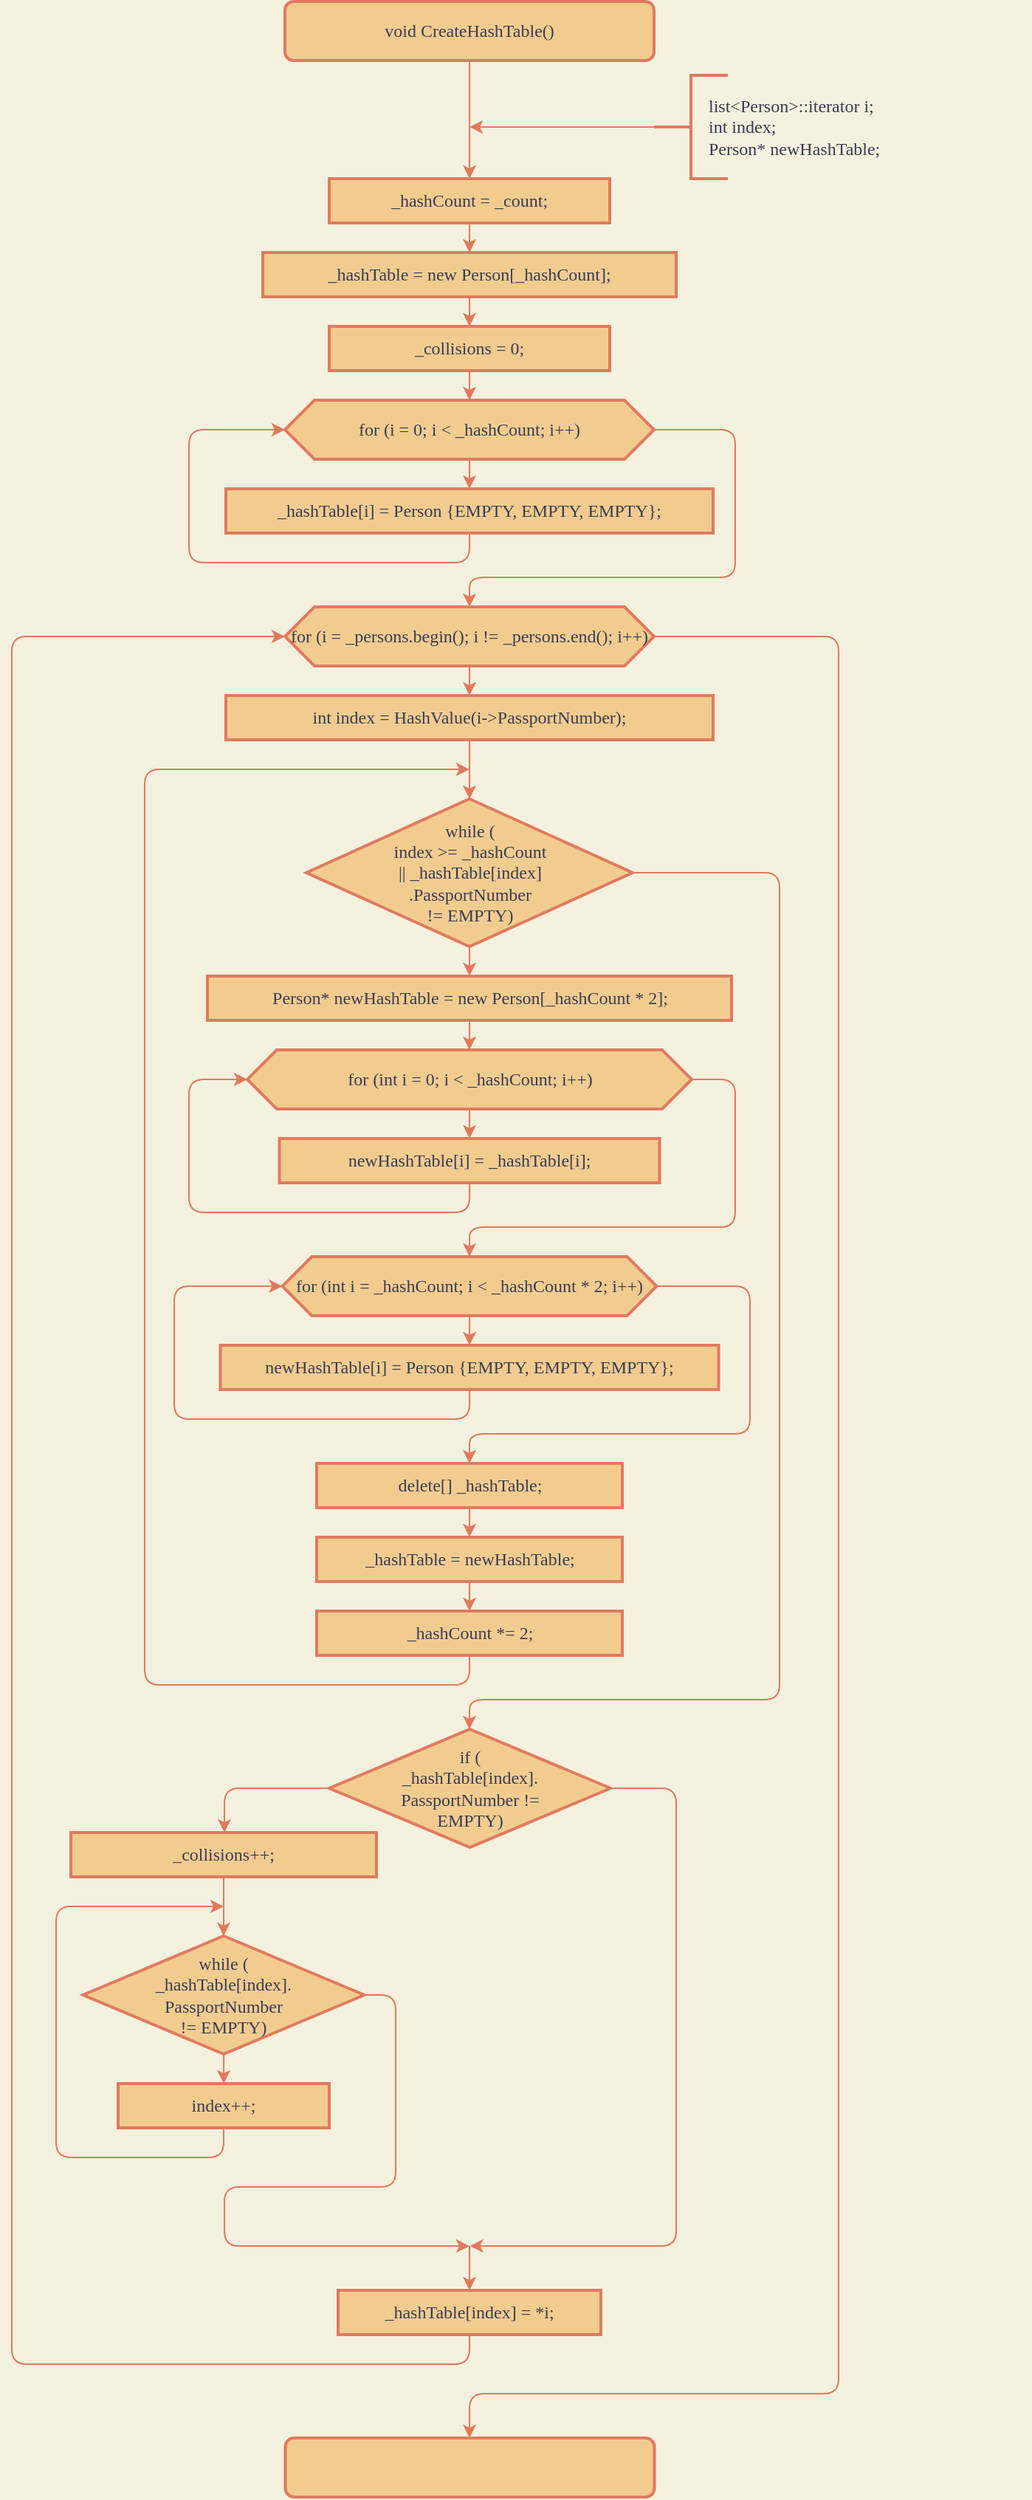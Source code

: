 <mxfile version="14.4.2" type="device"><diagram id="DpjZoPwZ9u_r0z3AvVlG" name="Страница 1"><mxGraphModel dx="677" dy="1565" grid="1" gridSize="10" guides="1" tooltips="1" connect="1" arrows="1" fold="1" page="1" pageScale="1" pageWidth="827" pageHeight="1169" background="#F4F1DE" math="0" shadow="0"><root><mxCell id="0"/><mxCell id="1" parent="0"/><mxCell id="w6xVIpaMPkhfUJQyYni4-6" style="edgeStyle=orthogonalEdgeStyle;curved=0;rounded=1;sketch=0;orthogonalLoop=1;jettySize=auto;html=1;strokeColor=#E07A5F;fillColor=#F2CC8F;fontColor=#393C56;entryX=0.5;entryY=0;entryDx=0;entryDy=0;" edge="1" parent="1" source="w6xVIpaMPkhfUJQyYni4-1" target="w6xVIpaMPkhfUJQyYni4-8"><mxGeometry relative="1" as="geometry"><mxPoint x="410" y="-1010" as="targetPoint"/></mxGeometry></mxCell><mxCell id="w6xVIpaMPkhfUJQyYni4-1" value="void CreateHashTable()" style="rounded=1;whiteSpace=wrap;html=1;labelBackgroundColor=none;sketch=0;strokeColor=#E07A5F;strokeWidth=2;fillColor=#F2CC8F;fontFamily=Cascadia mono;fontColor=#393C56;align=center;" vertex="1" parent="1"><mxGeometry x="285" y="-1130" width="250" height="40" as="geometry"/></mxCell><mxCell id="w6xVIpaMPkhfUJQyYni4-7" style="edgeStyle=orthogonalEdgeStyle;curved=0;rounded=1;sketch=0;orthogonalLoop=1;jettySize=auto;html=1;strokeColor=#E07A5F;fillColor=#F2CC8F;fontColor=#393C56;" edge="1" parent="1" source="w6xVIpaMPkhfUJQyYni4-3"><mxGeometry relative="1" as="geometry"><mxPoint x="410" y="-1045" as="targetPoint"/></mxGeometry></mxCell><mxCell id="w6xVIpaMPkhfUJQyYni4-3" value="" style="strokeWidth=2;html=1;shape=mxgraph.flowchart.annotation_2;align=left;labelPosition=right;pointerEvents=1;strokeColor=#E07A5F;fillColor=#F2CC8F;fontColor=#393C56;" vertex="1" parent="1"><mxGeometry x="535" y="-1080" width="50" height="70" as="geometry"/></mxCell><mxCell id="w6xVIpaMPkhfUJQyYni4-4" value="&lt;div&gt;list&amp;lt;Person&amp;gt;::iterator i;&lt;/div&gt;&lt;div&gt;int index;&lt;/div&gt;&lt;div&gt;Person* newHashTable;&lt;/div&gt;" style="text;html=1;strokeColor=none;fillColor=none;align=left;verticalAlign=middle;whiteSpace=wrap;rounded=0;sketch=0;fontColor=#393C56;fontFamily=Cascadia mono;" vertex="1" parent="1"><mxGeometry x="570" y="-1075" width="220" height="60" as="geometry"/></mxCell><mxCell id="w6xVIpaMPkhfUJQyYni4-26" style="edgeStyle=orthogonalEdgeStyle;curved=0;rounded=1;sketch=0;orthogonalLoop=1;jettySize=auto;html=1;entryX=0.5;entryY=0;entryDx=0;entryDy=0;strokeColor=#E07A5F;fillColor=#F2CC8F;fontFamily=Cascadia mono;fontColor=#393C56;" edge="1" parent="1" source="w6xVIpaMPkhfUJQyYni4-5" target="w6xVIpaMPkhfUJQyYni4-25"><mxGeometry relative="1" as="geometry"/></mxCell><mxCell id="w6xVIpaMPkhfUJQyYni4-45" style="edgeStyle=orthogonalEdgeStyle;curved=0;rounded=1;sketch=0;orthogonalLoop=1;jettySize=auto;html=1;strokeColor=#E07A5F;fillColor=#F2CC8F;fontFamily=Cascadia mono;fontColor=#393C56;" edge="1" parent="1" source="w6xVIpaMPkhfUJQyYni4-5"><mxGeometry relative="1" as="geometry"><mxPoint x="410" y="40" as="targetPoint"/><Array as="points"><mxPoint x="620" y="-540"/><mxPoint x="620" y="20"/><mxPoint x="410" y="20"/></Array></mxGeometry></mxCell><mxCell id="w6xVIpaMPkhfUJQyYni4-5" value="while (&lt;br&gt;index &amp;gt;= _hashCount &lt;br&gt;|| _hashTable[index]&lt;br&gt;.PassportNumber &lt;br&gt;!= EMPTY)" style="rhombus;whiteSpace=wrap;html=1;rounded=0;labelBackgroundColor=none;sketch=0;strokeColor=#E07A5F;strokeWidth=2;fillColor=#F2CC8F;fontFamily=Cascadia mono;fontColor=#393C56;align=center;" vertex="1" parent="1"><mxGeometry x="299.5" y="-590" width="221" height="100" as="geometry"/></mxCell><mxCell id="w6xVIpaMPkhfUJQyYni4-11" style="edgeStyle=orthogonalEdgeStyle;curved=0;rounded=1;sketch=0;orthogonalLoop=1;jettySize=auto;html=1;entryX=0.5;entryY=0;entryDx=0;entryDy=0;strokeColor=#E07A5F;fillColor=#F2CC8F;fontColor=#393C56;" edge="1" parent="1" source="w6xVIpaMPkhfUJQyYni4-8" target="w6xVIpaMPkhfUJQyYni4-10"><mxGeometry relative="1" as="geometry"/></mxCell><mxCell id="w6xVIpaMPkhfUJQyYni4-8" value="_hashCount = _count;" style="rounded=0;whiteSpace=wrap;html=1;labelBackgroundColor=none;sketch=0;strokeColor=#E07A5F;strokeWidth=2;fillColor=#F2CC8F;fontFamily=Cascadia mono;fontColor=#393C56;align=center;" vertex="1" parent="1"><mxGeometry x="315" y="-1010" width="190" height="30" as="geometry"/></mxCell><mxCell id="w6xVIpaMPkhfUJQyYni4-15" style="edgeStyle=orthogonalEdgeStyle;curved=0;rounded=1;sketch=0;orthogonalLoop=1;jettySize=auto;html=1;entryX=0.5;entryY=0;entryDx=0;entryDy=0;strokeColor=#E07A5F;fillColor=#F2CC8F;fontFamily=Cascadia mono;fontColor=#393C56;" edge="1" parent="1" source="w6xVIpaMPkhfUJQyYni4-9" target="w6xVIpaMPkhfUJQyYni4-14"><mxGeometry relative="1" as="geometry"/></mxCell><mxCell id="w6xVIpaMPkhfUJQyYni4-9" value="_collisions = 0;" style="rounded=0;whiteSpace=wrap;html=1;labelBackgroundColor=none;sketch=0;strokeColor=#E07A5F;strokeWidth=2;fillColor=#F2CC8F;fontFamily=Cascadia mono;fontColor=#393C56;align=center;" vertex="1" parent="1"><mxGeometry x="315" y="-910" width="190" height="30" as="geometry"/></mxCell><mxCell id="w6xVIpaMPkhfUJQyYni4-13" style="edgeStyle=orthogonalEdgeStyle;curved=0;rounded=1;sketch=0;orthogonalLoop=1;jettySize=auto;html=1;entryX=0.5;entryY=0;entryDx=0;entryDy=0;strokeColor=#E07A5F;fillColor=#F2CC8F;fontColor=#393C56;" edge="1" parent="1" source="w6xVIpaMPkhfUJQyYni4-10" target="w6xVIpaMPkhfUJQyYni4-9"><mxGeometry relative="1" as="geometry"/></mxCell><mxCell id="w6xVIpaMPkhfUJQyYni4-10" value="_hashTable = new Person[_hashCount];" style="rounded=0;whiteSpace=wrap;html=1;labelBackgroundColor=none;sketch=0;strokeColor=#E07A5F;strokeWidth=2;fillColor=#F2CC8F;fontFamily=Cascadia mono;fontColor=#393C56;align=center;" vertex="1" parent="1"><mxGeometry x="270" y="-960" width="280" height="30" as="geometry"/></mxCell><mxCell id="w6xVIpaMPkhfUJQyYni4-17" style="edgeStyle=orthogonalEdgeStyle;curved=0;rounded=1;sketch=0;orthogonalLoop=1;jettySize=auto;html=1;entryX=0.5;entryY=0;entryDx=0;entryDy=0;strokeColor=#E07A5F;fillColor=#F2CC8F;fontFamily=Cascadia mono;fontColor=#393C56;" edge="1" parent="1" source="w6xVIpaMPkhfUJQyYni4-14" target="w6xVIpaMPkhfUJQyYni4-16"><mxGeometry relative="1" as="geometry"/></mxCell><mxCell id="w6xVIpaMPkhfUJQyYni4-19" style="edgeStyle=orthogonalEdgeStyle;curved=0;rounded=1;sketch=0;orthogonalLoop=1;jettySize=auto;html=1;strokeColor=#E07A5F;fillColor=#F2CC8F;fontFamily=Cascadia mono;fontColor=#393C56;entryX=0.5;entryY=0;entryDx=0;entryDy=0;" edge="1" parent="1" source="w6xVIpaMPkhfUJQyYni4-14" target="w6xVIpaMPkhfUJQyYni4-20"><mxGeometry relative="1" as="geometry"><mxPoint x="410" y="-720" as="targetPoint"/><Array as="points"><mxPoint x="590" y="-840"/><mxPoint x="590" y="-740"/><mxPoint x="410" y="-740"/></Array></mxGeometry></mxCell><mxCell id="w6xVIpaMPkhfUJQyYni4-14" value="for (i = 0; i &amp;lt; _hashCount; i++)" style="shape=hexagon;perimeter=hexagonPerimeter2;whiteSpace=wrap;html=1;fixedSize=1;rounded=0;sketch=0;strokeColor=#E07A5F;fillColor=#F2CC8F;fontColor=#393C56;strokeWidth=2;fontFamily=Cascadia mono;" vertex="1" parent="1"><mxGeometry x="285" y="-860" width="250" height="40" as="geometry"/></mxCell><mxCell id="w6xVIpaMPkhfUJQyYni4-18" style="edgeStyle=orthogonalEdgeStyle;curved=0;rounded=1;sketch=0;orthogonalLoop=1;jettySize=auto;html=1;strokeColor=#E07A5F;fillColor=#F2CC8F;fontFamily=Cascadia mono;fontColor=#393C56;entryX=0;entryY=0.5;entryDx=0;entryDy=0;" edge="1" parent="1" source="w6xVIpaMPkhfUJQyYni4-16" target="w6xVIpaMPkhfUJQyYni4-14"><mxGeometry relative="1" as="geometry"><mxPoint x="220" y="-840" as="targetPoint"/><Array as="points"><mxPoint x="410" y="-750"/><mxPoint x="220" y="-750"/><mxPoint x="220" y="-840"/></Array></mxGeometry></mxCell><mxCell id="w6xVIpaMPkhfUJQyYni4-16" value="_hashTable[i] = Person {EMPTY, EMPTY, EMPTY};" style="rounded=0;whiteSpace=wrap;html=1;labelBackgroundColor=none;sketch=0;strokeColor=#E07A5F;strokeWidth=2;fillColor=#F2CC8F;fontFamily=Cascadia mono;fontColor=#393C56;align=center;" vertex="1" parent="1"><mxGeometry x="245" y="-800" width="330" height="30" as="geometry"/></mxCell><mxCell id="w6xVIpaMPkhfUJQyYni4-23" style="edgeStyle=orthogonalEdgeStyle;curved=0;rounded=1;sketch=0;orthogonalLoop=1;jettySize=auto;html=1;entryX=0.5;entryY=0;entryDx=0;entryDy=0;strokeColor=#E07A5F;fillColor=#F2CC8F;fontFamily=Cascadia mono;fontColor=#393C56;" edge="1" parent="1" source="w6xVIpaMPkhfUJQyYni4-20" target="w6xVIpaMPkhfUJQyYni4-21"><mxGeometry relative="1" as="geometry"/></mxCell><mxCell id="w6xVIpaMPkhfUJQyYni4-60" style="edgeStyle=orthogonalEdgeStyle;curved=0;rounded=1;sketch=0;orthogonalLoop=1;jettySize=auto;html=1;strokeColor=#E07A5F;fillColor=#F2CC8F;fontFamily=Cascadia mono;fontColor=#393C56;" edge="1" parent="1" source="w6xVIpaMPkhfUJQyYni4-20"><mxGeometry relative="1" as="geometry"><mxPoint x="410" y="520" as="targetPoint"/><Array as="points"><mxPoint x="660" y="-700"/><mxPoint x="660" y="490"/></Array></mxGeometry></mxCell><mxCell id="w6xVIpaMPkhfUJQyYni4-20" value="for (i = _persons.begin(); i != _persons.end(); i++)" style="shape=hexagon;perimeter=hexagonPerimeter2;whiteSpace=wrap;html=1;fixedSize=1;rounded=0;sketch=0;strokeColor=#E07A5F;fillColor=#F2CC8F;fontColor=#393C56;strokeWidth=2;fontFamily=Cascadia mono;" vertex="1" parent="1"><mxGeometry x="285" y="-720" width="250" height="40" as="geometry"/></mxCell><mxCell id="w6xVIpaMPkhfUJQyYni4-24" style="edgeStyle=orthogonalEdgeStyle;curved=0;rounded=1;sketch=0;orthogonalLoop=1;jettySize=auto;html=1;entryX=0.5;entryY=0;entryDx=0;entryDy=0;strokeColor=#E07A5F;fillColor=#F2CC8F;fontFamily=Cascadia mono;fontColor=#393C56;" edge="1" parent="1" source="w6xVIpaMPkhfUJQyYni4-21" target="w6xVIpaMPkhfUJQyYni4-5"><mxGeometry relative="1" as="geometry"/></mxCell><mxCell id="w6xVIpaMPkhfUJQyYni4-21" value="int index = HashValue(i-&amp;gt;PassportNumber);" style="rounded=0;whiteSpace=wrap;html=1;labelBackgroundColor=none;sketch=0;strokeColor=#E07A5F;strokeWidth=2;fillColor=#F2CC8F;fontFamily=Cascadia mono;fontColor=#393C56;align=center;" vertex="1" parent="1"><mxGeometry x="245" y="-660" width="330" height="30" as="geometry"/></mxCell><mxCell id="w6xVIpaMPkhfUJQyYni4-29" style="edgeStyle=orthogonalEdgeStyle;curved=0;rounded=1;sketch=0;orthogonalLoop=1;jettySize=auto;html=1;entryX=0.5;entryY=0;entryDx=0;entryDy=0;strokeColor=#E07A5F;fillColor=#F2CC8F;fontFamily=Cascadia mono;fontColor=#393C56;" edge="1" parent="1" source="w6xVIpaMPkhfUJQyYni4-25" target="w6xVIpaMPkhfUJQyYni4-28"><mxGeometry relative="1" as="geometry"/></mxCell><mxCell id="w6xVIpaMPkhfUJQyYni4-25" value="Person* newHashTable = new Person[_hashCount * 2];" style="rounded=0;whiteSpace=wrap;html=1;labelBackgroundColor=none;sketch=0;strokeColor=#E07A5F;strokeWidth=2;fillColor=#F2CC8F;fontFamily=Cascadia mono;fontColor=#393C56;align=center;" vertex="1" parent="1"><mxGeometry x="232.5" y="-470" width="355" height="30" as="geometry"/></mxCell><mxCell id="w6xVIpaMPkhfUJQyYni4-31" style="edgeStyle=orthogonalEdgeStyle;curved=0;rounded=1;sketch=0;orthogonalLoop=1;jettySize=auto;html=1;strokeColor=#E07A5F;fillColor=#F2CC8F;fontFamily=Cascadia mono;fontColor=#393C56;entryX=0;entryY=0.5;entryDx=0;entryDy=0;" edge="1" parent="1" source="w6xVIpaMPkhfUJQyYni4-27" target="w6xVIpaMPkhfUJQyYni4-28"><mxGeometry relative="1" as="geometry"><mxPoint x="220" y="-400" as="targetPoint"/><Array as="points"><mxPoint x="410" y="-310"/><mxPoint x="220" y="-310"/><mxPoint x="220" y="-400"/></Array></mxGeometry></mxCell><mxCell id="w6xVIpaMPkhfUJQyYni4-27" value="newHashTable[i] = _hashTable[i];" style="rounded=0;whiteSpace=wrap;html=1;labelBackgroundColor=none;sketch=0;strokeColor=#E07A5F;strokeWidth=2;fillColor=#F2CC8F;fontFamily=Cascadia mono;fontColor=#393C56;align=center;" vertex="1" parent="1"><mxGeometry x="281.25" y="-360" width="257.5" height="30" as="geometry"/></mxCell><mxCell id="w6xVIpaMPkhfUJQyYni4-30" style="edgeStyle=orthogonalEdgeStyle;curved=0;rounded=1;sketch=0;orthogonalLoop=1;jettySize=auto;html=1;entryX=0.5;entryY=0;entryDx=0;entryDy=0;strokeColor=#E07A5F;fillColor=#F2CC8F;fontFamily=Cascadia mono;fontColor=#393C56;" edge="1" parent="1" source="w6xVIpaMPkhfUJQyYni4-28" target="w6xVIpaMPkhfUJQyYni4-27"><mxGeometry relative="1" as="geometry"/></mxCell><mxCell id="w6xVIpaMPkhfUJQyYni4-32" style="edgeStyle=orthogonalEdgeStyle;curved=0;rounded=1;sketch=0;orthogonalLoop=1;jettySize=auto;html=1;strokeColor=#E07A5F;fillColor=#F2CC8F;fontFamily=Cascadia mono;fontColor=#393C56;entryX=0.5;entryY=0;entryDx=0;entryDy=0;" edge="1" parent="1" source="w6xVIpaMPkhfUJQyYni4-28" target="w6xVIpaMPkhfUJQyYni4-33"><mxGeometry relative="1" as="geometry"><mxPoint x="410" y="-280" as="targetPoint"/><Array as="points"><mxPoint x="590" y="-400"/><mxPoint x="590" y="-300"/><mxPoint x="410" y="-300"/></Array></mxGeometry></mxCell><mxCell id="w6xVIpaMPkhfUJQyYni4-28" value="for (int i = 0; i &amp;lt; _hashCount; i++)" style="shape=hexagon;perimeter=hexagonPerimeter2;whiteSpace=wrap;html=1;fixedSize=1;rounded=0;sketch=0;strokeColor=#E07A5F;fillColor=#F2CC8F;fontColor=#393C56;strokeWidth=2;fontFamily=Cascadia mono;" vertex="1" parent="1"><mxGeometry x="259.5" y="-420" width="301" height="40" as="geometry"/></mxCell><mxCell id="w6xVIpaMPkhfUJQyYni4-35" style="edgeStyle=orthogonalEdgeStyle;curved=0;rounded=1;sketch=0;orthogonalLoop=1;jettySize=auto;html=1;entryX=0.5;entryY=0;entryDx=0;entryDy=0;strokeColor=#E07A5F;fillColor=#F2CC8F;fontFamily=Cascadia mono;fontColor=#393C56;" edge="1" parent="1" source="w6xVIpaMPkhfUJQyYni4-33" target="w6xVIpaMPkhfUJQyYni4-34"><mxGeometry relative="1" as="geometry"/></mxCell><mxCell id="w6xVIpaMPkhfUJQyYni4-37" style="edgeStyle=orthogonalEdgeStyle;curved=0;rounded=1;sketch=0;orthogonalLoop=1;jettySize=auto;html=1;strokeColor=#E07A5F;fillColor=#F2CC8F;fontFamily=Cascadia mono;fontColor=#393C56;entryX=0.5;entryY=0;entryDx=0;entryDy=0;" edge="1" parent="1" source="w6xVIpaMPkhfUJQyYni4-33" target="w6xVIpaMPkhfUJQyYni4-38"><mxGeometry relative="1" as="geometry"><mxPoint x="410" y="-140" as="targetPoint"/><Array as="points"><mxPoint x="600" y="-260"/><mxPoint x="600" y="-160"/><mxPoint x="410" y="-160"/></Array></mxGeometry></mxCell><mxCell id="w6xVIpaMPkhfUJQyYni4-33" value="for (int i = _hashCount; i &amp;lt; _hashCount * 2; i++)" style="shape=hexagon;perimeter=hexagonPerimeter2;whiteSpace=wrap;html=1;fixedSize=1;rounded=0;sketch=0;strokeColor=#E07A5F;fillColor=#F2CC8F;fontColor=#393C56;strokeWidth=2;fontFamily=Cascadia mono;" vertex="1" parent="1"><mxGeometry x="283.25" y="-280" width="253.5" height="40" as="geometry"/></mxCell><mxCell id="w6xVIpaMPkhfUJQyYni4-36" style="edgeStyle=orthogonalEdgeStyle;curved=0;rounded=1;sketch=0;orthogonalLoop=1;jettySize=auto;html=1;strokeColor=#E07A5F;fillColor=#F2CC8F;fontFamily=Cascadia mono;fontColor=#393C56;entryX=0;entryY=0.5;entryDx=0;entryDy=0;" edge="1" parent="1" source="w6xVIpaMPkhfUJQyYni4-34" target="w6xVIpaMPkhfUJQyYni4-33"><mxGeometry relative="1" as="geometry"><mxPoint x="280" y="-260" as="targetPoint"/><Array as="points"><mxPoint x="410" y="-170"/><mxPoint x="210" y="-170"/><mxPoint x="210" y="-260"/></Array></mxGeometry></mxCell><mxCell id="w6xVIpaMPkhfUJQyYni4-34" value="newHashTable[i] = Person {EMPTY, EMPTY, EMPTY};" style="rounded=0;whiteSpace=wrap;html=1;labelBackgroundColor=none;sketch=0;strokeColor=#E07A5F;strokeWidth=2;fillColor=#F2CC8F;fontFamily=Cascadia mono;fontColor=#393C56;align=center;" vertex="1" parent="1"><mxGeometry x="241.25" y="-220" width="337.5" height="30" as="geometry"/></mxCell><mxCell id="w6xVIpaMPkhfUJQyYni4-40" style="edgeStyle=orthogonalEdgeStyle;curved=0;rounded=1;sketch=0;orthogonalLoop=1;jettySize=auto;html=1;entryX=0.5;entryY=0;entryDx=0;entryDy=0;strokeColor=#E07A5F;fillColor=#F2CC8F;fontFamily=Cascadia mono;fontColor=#393C56;" edge="1" parent="1" source="w6xVIpaMPkhfUJQyYni4-38" target="w6xVIpaMPkhfUJQyYni4-39"><mxGeometry relative="1" as="geometry"/></mxCell><mxCell id="w6xVIpaMPkhfUJQyYni4-38" value="delete[] _hashTable;" style="rounded=0;whiteSpace=wrap;html=1;labelBackgroundColor=none;sketch=0;strokeColor=#E07A5F;strokeWidth=2;fillColor=#F2CC8F;fontFamily=Cascadia mono;fontColor=#393C56;align=center;" vertex="1" parent="1"><mxGeometry x="306.5" y="-140" width="207" height="30" as="geometry"/></mxCell><mxCell id="w6xVIpaMPkhfUJQyYni4-43" style="edgeStyle=orthogonalEdgeStyle;curved=0;rounded=1;sketch=0;orthogonalLoop=1;jettySize=auto;html=1;entryX=0.5;entryY=0;entryDx=0;entryDy=0;strokeColor=#E07A5F;fillColor=#F2CC8F;fontFamily=Cascadia mono;fontColor=#393C56;" edge="1" parent="1" source="w6xVIpaMPkhfUJQyYni4-39" target="w6xVIpaMPkhfUJQyYni4-42"><mxGeometry relative="1" as="geometry"/></mxCell><mxCell id="w6xVIpaMPkhfUJQyYni4-39" value="_hashTable = newHashTable;" style="rounded=0;whiteSpace=wrap;html=1;labelBackgroundColor=none;sketch=0;strokeColor=#E07A5F;strokeWidth=2;fillColor=#F2CC8F;fontFamily=Cascadia mono;fontColor=#393C56;align=center;" vertex="1" parent="1"><mxGeometry x="306.5" y="-90" width="207" height="30" as="geometry"/></mxCell><mxCell id="w6xVIpaMPkhfUJQyYni4-44" style="edgeStyle=orthogonalEdgeStyle;curved=0;rounded=1;sketch=0;orthogonalLoop=1;jettySize=auto;html=1;strokeColor=#E07A5F;fillColor=#F2CC8F;fontFamily=Cascadia mono;fontColor=#393C56;" edge="1" parent="1" source="w6xVIpaMPkhfUJQyYni4-42"><mxGeometry relative="1" as="geometry"><mxPoint x="410" y="-610" as="targetPoint"/><Array as="points"><mxPoint x="410" y="10"/><mxPoint x="190" y="10"/><mxPoint x="190" y="-610"/></Array></mxGeometry></mxCell><mxCell id="w6xVIpaMPkhfUJQyYni4-42" value="_hashCount *= 2;" style="rounded=0;whiteSpace=wrap;html=1;labelBackgroundColor=none;sketch=0;strokeColor=#E07A5F;strokeWidth=2;fillColor=#F2CC8F;fontFamily=Cascadia mono;fontColor=#393C56;align=center;" vertex="1" parent="1"><mxGeometry x="306.5" y="-40" width="207" height="30" as="geometry"/></mxCell><mxCell id="w6xVIpaMPkhfUJQyYni4-48" style="edgeStyle=orthogonalEdgeStyle;curved=0;rounded=1;sketch=0;orthogonalLoop=1;jettySize=auto;html=1;strokeColor=#E07A5F;fillColor=#F2CC8F;fontFamily=Cascadia mono;fontColor=#393C56;" edge="1" parent="1" source="w6xVIpaMPkhfUJQyYni4-46" target="w6xVIpaMPkhfUJQyYni4-47"><mxGeometry relative="1" as="geometry"><Array as="points"><mxPoint x="244" y="80"/></Array></mxGeometry></mxCell><mxCell id="w6xVIpaMPkhfUJQyYni4-56" style="edgeStyle=orthogonalEdgeStyle;curved=0;rounded=1;sketch=0;orthogonalLoop=1;jettySize=auto;html=1;strokeColor=#E07A5F;fillColor=#F2CC8F;fontFamily=Cascadia mono;fontColor=#393C56;" edge="1" parent="1"><mxGeometry relative="1" as="geometry"><mxPoint x="410" y="420" as="targetPoint"/><mxPoint x="410" y="390" as="sourcePoint"/></mxGeometry></mxCell><mxCell id="w6xVIpaMPkhfUJQyYni4-57" style="edgeStyle=orthogonalEdgeStyle;curved=0;rounded=1;sketch=0;orthogonalLoop=1;jettySize=auto;html=1;strokeColor=#E07A5F;fillColor=#F2CC8F;fontFamily=Cascadia mono;fontColor=#393C56;" edge="1" parent="1" source="w6xVIpaMPkhfUJQyYni4-46"><mxGeometry relative="1" as="geometry"><mxPoint x="410.25" y="390" as="targetPoint"/><Array as="points"><mxPoint x="550" y="80"/><mxPoint x="550" y="390"/></Array></mxGeometry></mxCell><mxCell id="w6xVIpaMPkhfUJQyYni4-46" value="if (&lt;br&gt;_hashTable[index].&lt;br&gt;PassportNumber != &lt;br&gt;EMPTY)" style="rhombus;whiteSpace=wrap;html=1;rounded=0;labelBackgroundColor=none;sketch=0;strokeColor=#E07A5F;strokeWidth=2;fillColor=#F2CC8F;fontFamily=Cascadia mono;fontColor=#393C56;align=center;" vertex="1" parent="1"><mxGeometry x="315" y="40" width="190.5" height="80" as="geometry"/></mxCell><mxCell id="w6xVIpaMPkhfUJQyYni4-50" style="edgeStyle=orthogonalEdgeStyle;curved=0;rounded=1;sketch=0;orthogonalLoop=1;jettySize=auto;html=1;entryX=0.5;entryY=0;entryDx=0;entryDy=0;strokeColor=#E07A5F;fillColor=#F2CC8F;fontFamily=Cascadia mono;fontColor=#393C56;" edge="1" parent="1" source="w6xVIpaMPkhfUJQyYni4-47" target="w6xVIpaMPkhfUJQyYni4-49"><mxGeometry relative="1" as="geometry"/></mxCell><mxCell id="w6xVIpaMPkhfUJQyYni4-47" value="_collisions++;" style="rounded=0;whiteSpace=wrap;html=1;labelBackgroundColor=none;sketch=0;strokeColor=#E07A5F;strokeWidth=2;fillColor=#F2CC8F;fontFamily=Cascadia mono;fontColor=#393C56;align=center;" vertex="1" parent="1"><mxGeometry x="140" y="110" width="207" height="30" as="geometry"/></mxCell><mxCell id="w6xVIpaMPkhfUJQyYni4-52" style="edgeStyle=orthogonalEdgeStyle;curved=0;rounded=1;sketch=0;orthogonalLoop=1;jettySize=auto;html=1;entryX=0.5;entryY=0;entryDx=0;entryDy=0;strokeColor=#E07A5F;fillColor=#F2CC8F;fontFamily=Cascadia mono;fontColor=#393C56;" edge="1" parent="1" source="w6xVIpaMPkhfUJQyYni4-49" target="w6xVIpaMPkhfUJQyYni4-51"><mxGeometry relative="1" as="geometry"/></mxCell><mxCell id="w6xVIpaMPkhfUJQyYni4-55" style="edgeStyle=orthogonalEdgeStyle;curved=0;rounded=1;sketch=0;orthogonalLoop=1;jettySize=auto;html=1;strokeColor=#E07A5F;fillColor=#F2CC8F;fontFamily=Cascadia mono;fontColor=#393C56;" edge="1" parent="1" source="w6xVIpaMPkhfUJQyYni4-49"><mxGeometry relative="1" as="geometry"><mxPoint x="410" y="390" as="targetPoint"/><Array as="points"><mxPoint x="360" y="220"/><mxPoint x="360" y="350"/><mxPoint x="244" y="350"/><mxPoint x="244" y="390"/></Array></mxGeometry></mxCell><mxCell id="w6xVIpaMPkhfUJQyYni4-49" value="while (&lt;br&gt;_hashTable[index].&lt;br&gt;PassportNumber &lt;br&gt;!= EMPTY)" style="rhombus;whiteSpace=wrap;html=1;rounded=0;labelBackgroundColor=none;sketch=0;strokeColor=#E07A5F;strokeWidth=2;fillColor=#F2CC8F;fontFamily=Cascadia mono;fontColor=#393C56;align=center;" vertex="1" parent="1"><mxGeometry x="148.25" y="180" width="190.5" height="80" as="geometry"/></mxCell><mxCell id="w6xVIpaMPkhfUJQyYni4-54" style="edgeStyle=orthogonalEdgeStyle;curved=0;rounded=1;sketch=0;orthogonalLoop=1;jettySize=auto;html=1;strokeColor=#E07A5F;fillColor=#F2CC8F;fontFamily=Cascadia mono;fontColor=#393C56;" edge="1" parent="1" source="w6xVIpaMPkhfUJQyYni4-51"><mxGeometry relative="1" as="geometry"><mxPoint x="243.5" y="160" as="targetPoint"/><Array as="points"><mxPoint x="244" y="330"/><mxPoint x="130" y="330"/><mxPoint x="130" y="160"/></Array></mxGeometry></mxCell><mxCell id="w6xVIpaMPkhfUJQyYni4-51" value="index++;" style="rounded=0;whiteSpace=wrap;html=1;labelBackgroundColor=none;sketch=0;strokeColor=#E07A5F;strokeWidth=2;fillColor=#F2CC8F;fontFamily=Cascadia mono;fontColor=#393C56;align=center;" vertex="1" parent="1"><mxGeometry x="172" y="280" width="143" height="30" as="geometry"/></mxCell><mxCell id="w6xVIpaMPkhfUJQyYni4-59" style="edgeStyle=orthogonalEdgeStyle;curved=0;rounded=1;sketch=0;orthogonalLoop=1;jettySize=auto;html=1;strokeColor=#E07A5F;fillColor=#F2CC8F;fontFamily=Cascadia mono;fontColor=#393C56;entryX=0;entryY=0.5;entryDx=0;entryDy=0;" edge="1" parent="1" source="w6xVIpaMPkhfUJQyYni4-58" target="w6xVIpaMPkhfUJQyYni4-20"><mxGeometry relative="1" as="geometry"><mxPoint x="280" y="-700" as="targetPoint"/><Array as="points"><mxPoint x="410" y="470"/><mxPoint x="100" y="470"/><mxPoint x="100" y="-700"/></Array></mxGeometry></mxCell><mxCell id="w6xVIpaMPkhfUJQyYni4-58" value="_hashTable[index] = *i;" style="rounded=0;whiteSpace=wrap;html=1;labelBackgroundColor=none;sketch=0;strokeColor=#E07A5F;strokeWidth=2;fillColor=#F2CC8F;fontFamily=Cascadia mono;fontColor=#393C56;align=center;" vertex="1" parent="1"><mxGeometry x="321" y="420" width="178" height="30" as="geometry"/></mxCell><mxCell id="w6xVIpaMPkhfUJQyYni4-61" value="" style="rounded=1;whiteSpace=wrap;html=1;labelBackgroundColor=none;sketch=0;strokeColor=#E07A5F;strokeWidth=2;fillColor=#F2CC8F;fontFamily=Cascadia mono;fontColor=#393C56;align=center;" vertex="1" parent="1"><mxGeometry x="285.25" y="520" width="250" height="40" as="geometry"/></mxCell></root></mxGraphModel></diagram></mxfile>